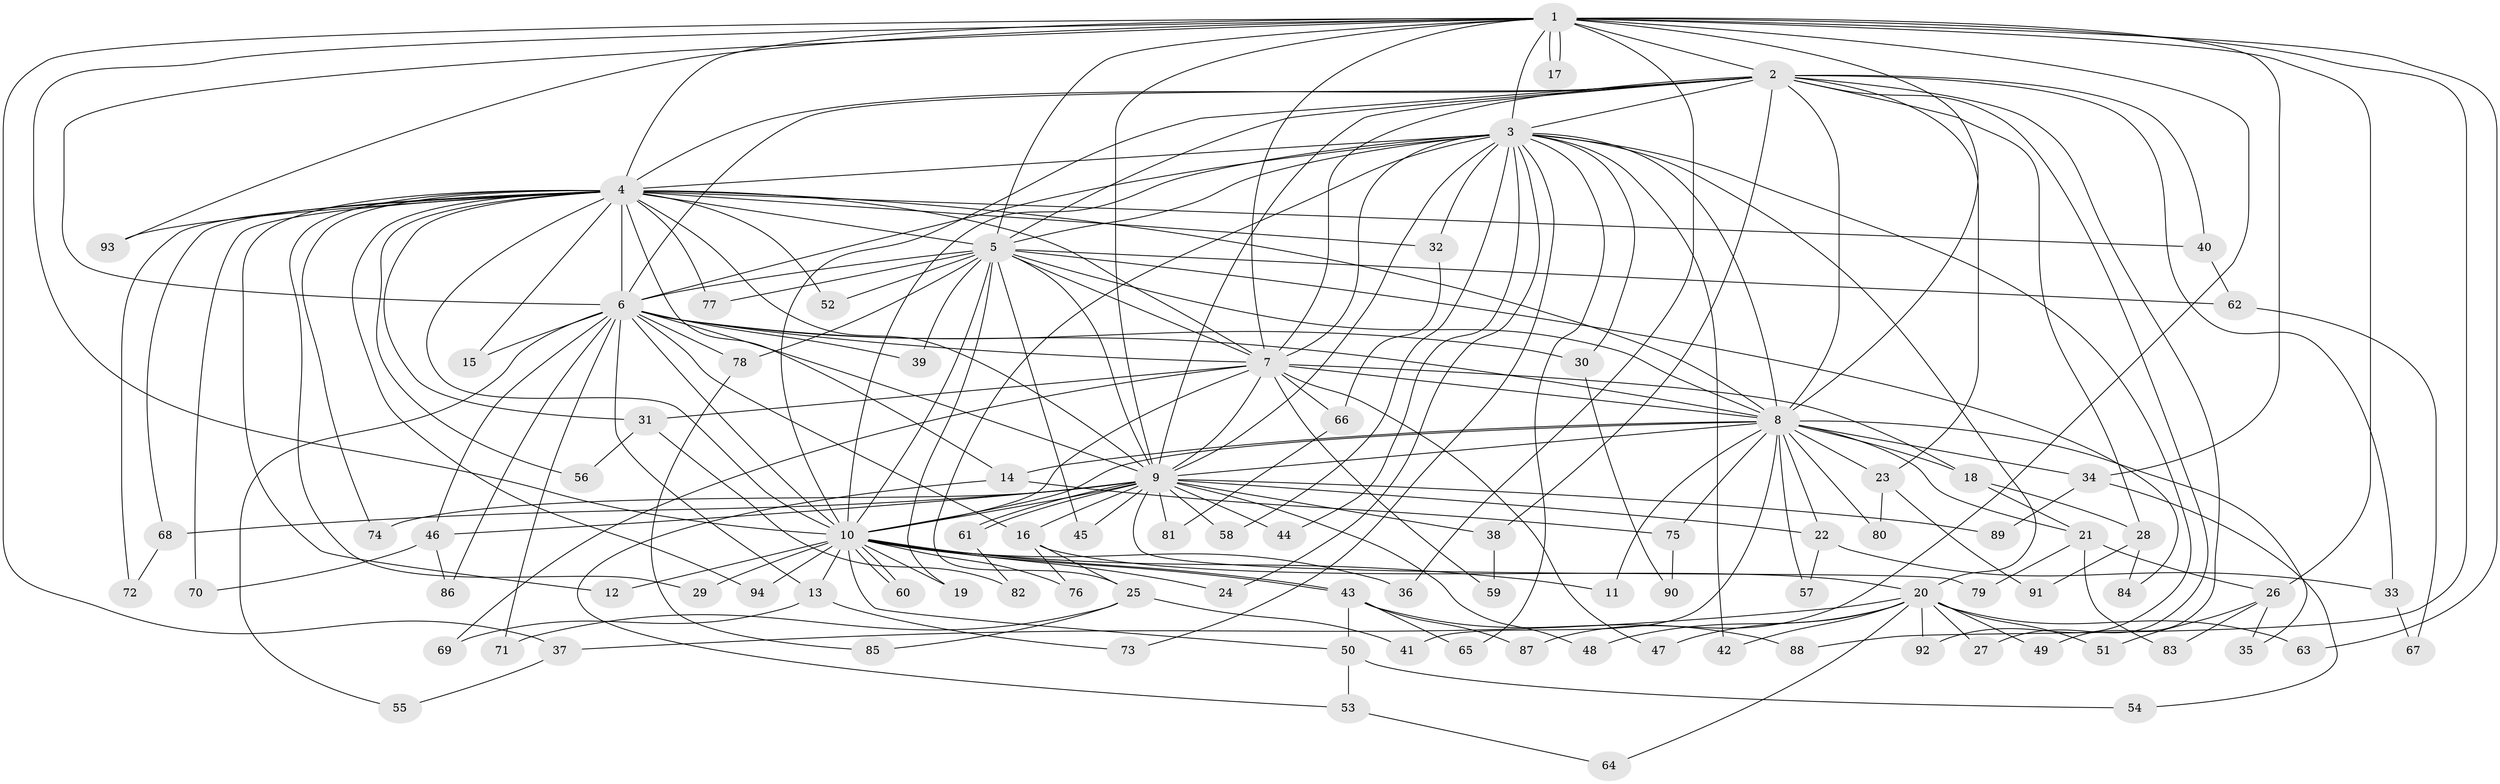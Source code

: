 // Generated by graph-tools (version 1.1) at 2025/34/03/09/25 02:34:42]
// undirected, 94 vertices, 213 edges
graph export_dot {
graph [start="1"]
  node [color=gray90,style=filled];
  1;
  2;
  3;
  4;
  5;
  6;
  7;
  8;
  9;
  10;
  11;
  12;
  13;
  14;
  15;
  16;
  17;
  18;
  19;
  20;
  21;
  22;
  23;
  24;
  25;
  26;
  27;
  28;
  29;
  30;
  31;
  32;
  33;
  34;
  35;
  36;
  37;
  38;
  39;
  40;
  41;
  42;
  43;
  44;
  45;
  46;
  47;
  48;
  49;
  50;
  51;
  52;
  53;
  54;
  55;
  56;
  57;
  58;
  59;
  60;
  61;
  62;
  63;
  64;
  65;
  66;
  67;
  68;
  69;
  70;
  71;
  72;
  73;
  74;
  75;
  76;
  77;
  78;
  79;
  80;
  81;
  82;
  83;
  84;
  85;
  86;
  87;
  88;
  89;
  90;
  91;
  92;
  93;
  94;
  1 -- 2;
  1 -- 3;
  1 -- 4;
  1 -- 5;
  1 -- 6;
  1 -- 7;
  1 -- 8;
  1 -- 9;
  1 -- 10;
  1 -- 17;
  1 -- 17;
  1 -- 26;
  1 -- 34;
  1 -- 36;
  1 -- 37;
  1 -- 63;
  1 -- 87;
  1 -- 88;
  1 -- 93;
  2 -- 3;
  2 -- 4;
  2 -- 5;
  2 -- 6;
  2 -- 7;
  2 -- 8;
  2 -- 9;
  2 -- 10;
  2 -- 23;
  2 -- 27;
  2 -- 28;
  2 -- 33;
  2 -- 38;
  2 -- 40;
  2 -- 49;
  3 -- 4;
  3 -- 5;
  3 -- 6;
  3 -- 7;
  3 -- 8;
  3 -- 9;
  3 -- 10;
  3 -- 20;
  3 -- 24;
  3 -- 25;
  3 -- 30;
  3 -- 32;
  3 -- 42;
  3 -- 44;
  3 -- 58;
  3 -- 65;
  3 -- 73;
  3 -- 92;
  4 -- 5;
  4 -- 6;
  4 -- 7;
  4 -- 8;
  4 -- 9;
  4 -- 10;
  4 -- 12;
  4 -- 14;
  4 -- 15;
  4 -- 29;
  4 -- 31;
  4 -- 32;
  4 -- 40;
  4 -- 52;
  4 -- 56;
  4 -- 68;
  4 -- 70;
  4 -- 72;
  4 -- 74;
  4 -- 77;
  4 -- 93;
  4 -- 94;
  5 -- 6;
  5 -- 7;
  5 -- 8;
  5 -- 9;
  5 -- 10;
  5 -- 19;
  5 -- 39;
  5 -- 45;
  5 -- 52;
  5 -- 62;
  5 -- 77;
  5 -- 78;
  5 -- 84;
  6 -- 7;
  6 -- 8;
  6 -- 9;
  6 -- 10;
  6 -- 13;
  6 -- 15;
  6 -- 16;
  6 -- 30;
  6 -- 39;
  6 -- 46;
  6 -- 55;
  6 -- 71;
  6 -- 78;
  6 -- 86;
  7 -- 8;
  7 -- 9;
  7 -- 10;
  7 -- 18;
  7 -- 31;
  7 -- 47;
  7 -- 59;
  7 -- 66;
  7 -- 69;
  8 -- 9;
  8 -- 10;
  8 -- 11;
  8 -- 14;
  8 -- 18;
  8 -- 21;
  8 -- 22;
  8 -- 23;
  8 -- 34;
  8 -- 35;
  8 -- 41;
  8 -- 57;
  8 -- 75;
  8 -- 80;
  9 -- 10;
  9 -- 16;
  9 -- 22;
  9 -- 38;
  9 -- 44;
  9 -- 45;
  9 -- 46;
  9 -- 48;
  9 -- 58;
  9 -- 61;
  9 -- 61;
  9 -- 68;
  9 -- 74;
  9 -- 79;
  9 -- 81;
  9 -- 89;
  10 -- 11;
  10 -- 12;
  10 -- 13;
  10 -- 19;
  10 -- 24;
  10 -- 29;
  10 -- 36;
  10 -- 43;
  10 -- 43;
  10 -- 50;
  10 -- 60;
  10 -- 60;
  10 -- 76;
  10 -- 94;
  13 -- 69;
  13 -- 73;
  14 -- 53;
  14 -- 75;
  16 -- 20;
  16 -- 25;
  16 -- 76;
  18 -- 21;
  18 -- 28;
  20 -- 27;
  20 -- 37;
  20 -- 42;
  20 -- 47;
  20 -- 48;
  20 -- 49;
  20 -- 51;
  20 -- 63;
  20 -- 64;
  20 -- 92;
  21 -- 26;
  21 -- 79;
  21 -- 83;
  22 -- 33;
  22 -- 57;
  23 -- 80;
  23 -- 91;
  25 -- 41;
  25 -- 71;
  25 -- 85;
  26 -- 35;
  26 -- 51;
  26 -- 83;
  28 -- 84;
  28 -- 91;
  30 -- 90;
  31 -- 56;
  31 -- 82;
  32 -- 66;
  33 -- 67;
  34 -- 54;
  34 -- 89;
  37 -- 55;
  38 -- 59;
  40 -- 62;
  43 -- 50;
  43 -- 65;
  43 -- 87;
  43 -- 88;
  46 -- 70;
  46 -- 86;
  50 -- 53;
  50 -- 54;
  53 -- 64;
  61 -- 82;
  62 -- 67;
  66 -- 81;
  68 -- 72;
  75 -- 90;
  78 -- 85;
}
